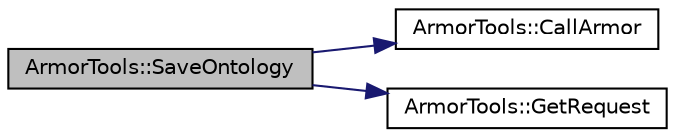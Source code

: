 digraph "ArmorTools::SaveOntology"
{
 // LATEX_PDF_SIZE
  edge [fontname="Helvetica",fontsize="10",labelfontname="Helvetica",labelfontsize="10"];
  node [fontname="Helvetica",fontsize="10",shape=record];
  rankdir="LR";
  Node1 [label="ArmorTools::SaveOntology",height=0.2,width=0.4,color="black", fillcolor="grey75", style="filled", fontcolor="black",tooltip="save the ontology on file"];
  Node1 -> Node2 [color="midnightblue",fontsize="10",style="solid",fontname="Helvetica"];
  Node2 [label="ArmorTools::CallArmor",height=0.2,width=0.4,color="black", fillcolor="white", style="filled",URL="$a00177_aac98d4f9b2ce2cbefba61684d1f505bf.html#aac98d4f9b2ce2cbefba61684d1f505bf",tooltip="send a command to the aRMOR service."];
  Node1 -> Node3 [color="midnightblue",fontsize="10",style="solid",fontname="Helvetica"];
  Node3 [label="ArmorTools::GetRequest",height=0.2,width=0.4,color="black", fillcolor="white", style="filled",URL="$a00177_a76e1517409d261c03ce712a4a5e4a093.html#a76e1517409d261c03ce712a4a5e4a093",tooltip="quick generation of an aRMOR request"];
}
